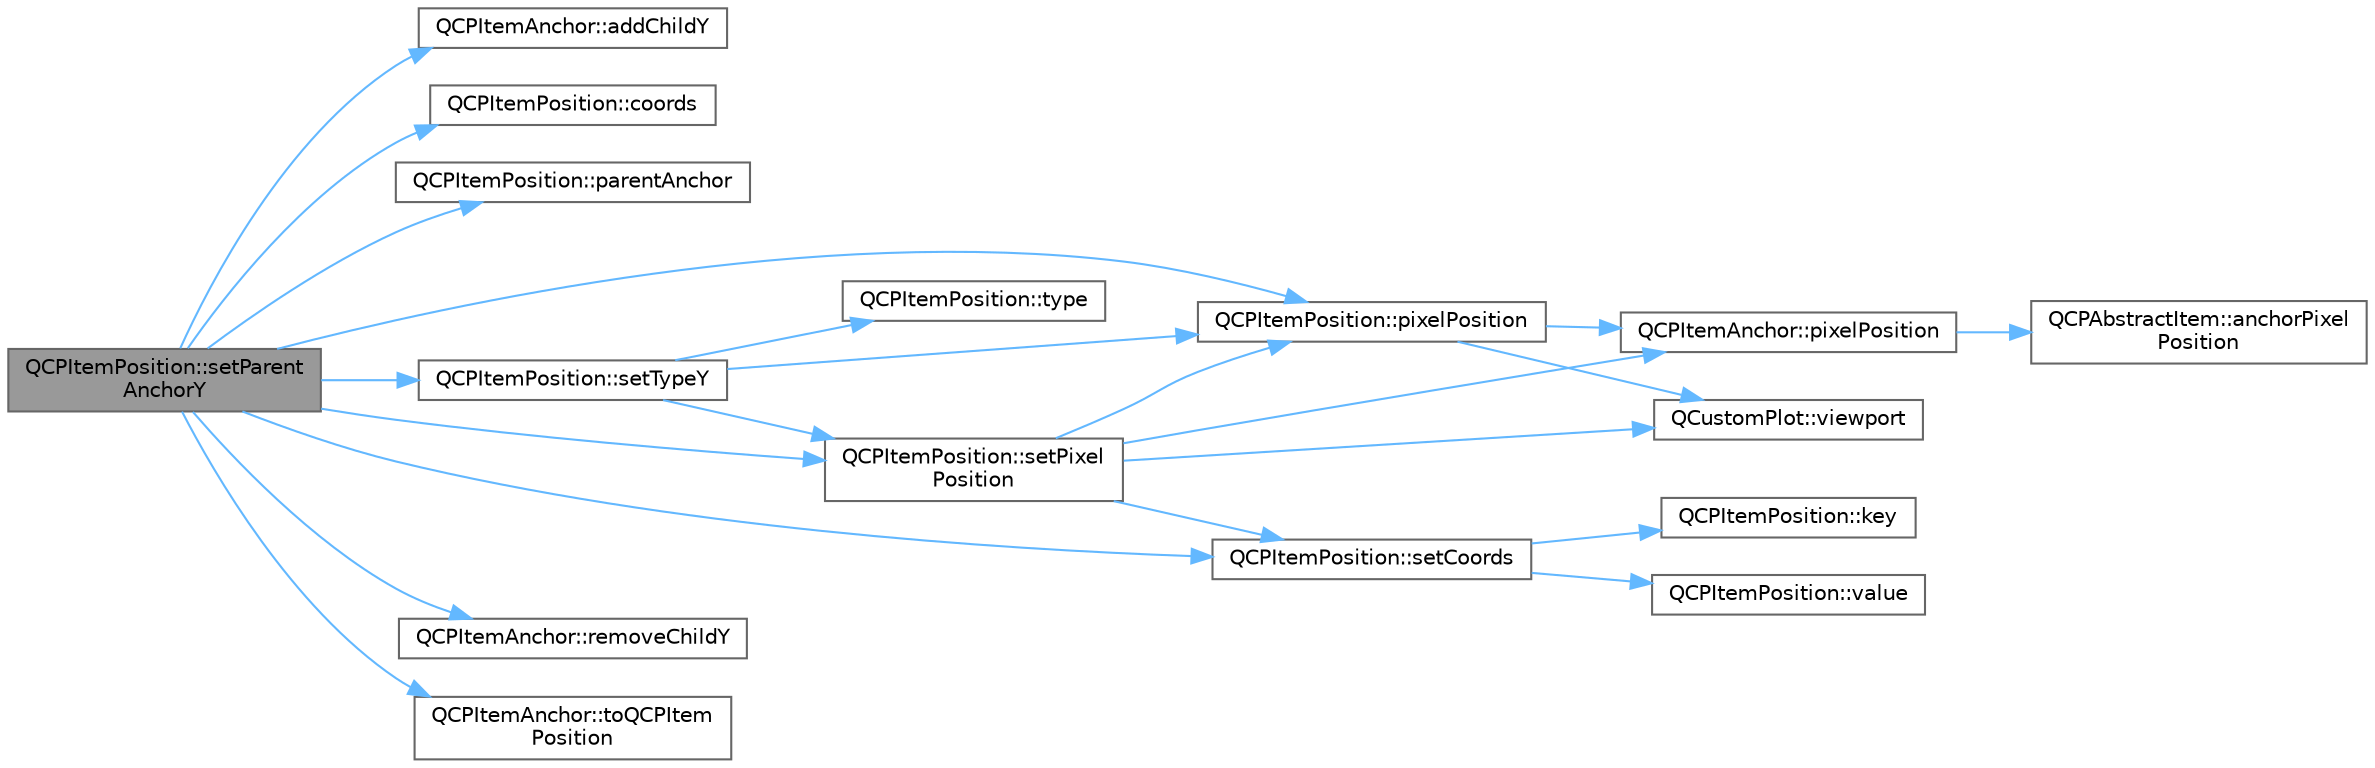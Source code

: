 digraph "QCPItemPosition::setParentAnchorY"
{
 // LATEX_PDF_SIZE
  bgcolor="transparent";
  edge [fontname=Helvetica,fontsize=10,labelfontname=Helvetica,labelfontsize=10];
  node [fontname=Helvetica,fontsize=10,shape=box,height=0.2,width=0.4];
  rankdir="LR";
  Node1 [label="QCPItemPosition::setParent\lAnchorY",height=0.2,width=0.4,color="gray40", fillcolor="grey60", style="filled", fontcolor="black",tooltip=" "];
  Node1 -> Node2 [color="steelblue1",style="solid"];
  Node2 [label="QCPItemAnchor::addChildY",height=0.2,width=0.4,color="grey40", fillcolor="white", style="filled",URL="$class_q_c_p_item_anchor.html#af05dc56f24536f0c7a9a0f57b58cea67",tooltip=" "];
  Node1 -> Node3 [color="steelblue1",style="solid"];
  Node3 [label="QCPItemPosition::coords",height=0.2,width=0.4,color="grey40", fillcolor="white", style="filled",URL="$class_q_c_p_item_position.html#aa4ecf5b04c67049c05d37619e090820b",tooltip=" "];
  Node1 -> Node4 [color="steelblue1",style="solid"];
  Node4 [label="QCPItemPosition::parentAnchor",height=0.2,width=0.4,color="grey40", fillcolor="white", style="filled",URL="$class_q_c_p_item_position.html#a0a87f9dce1af6cc9b510785991bcf1c6",tooltip=" "];
  Node1 -> Node5 [color="steelblue1",style="solid"];
  Node5 [label="QCPItemPosition::pixelPosition",height=0.2,width=0.4,color="grey40", fillcolor="white", style="filled",URL="$class_q_c_p_item_position.html#a8be9a4787635433edecc75164beb748d",tooltip=" "];
  Node5 -> Node6 [color="steelblue1",style="solid"];
  Node6 [label="QCPItemAnchor::pixelPosition",height=0.2,width=0.4,color="grey40", fillcolor="white", style="filled",URL="$class_q_c_p_item_anchor.html#a06dcfb7220d26eee93eef56ae66582cb",tooltip=" "];
  Node6 -> Node7 [color="steelblue1",style="solid"];
  Node7 [label="QCPAbstractItem::anchorPixel\lPosition",height=0.2,width=0.4,color="grey40", fillcolor="white", style="filled",URL="$class_q_c_p_abstract_item.html#ada5bad4e1196c4fc0d0d12328e24b8f2",tooltip=" "];
  Node5 -> Node8 [color="steelblue1",style="solid"];
  Node8 [label="QCustomPlot::viewport",height=0.2,width=0.4,color="grey40", fillcolor="white", style="filled",URL="$class_q_custom_plot.html#a19842409b18f556b256d05e97fffc670",tooltip=" "];
  Node1 -> Node9 [color="steelblue1",style="solid"];
  Node9 [label="QCPItemAnchor::removeChildY",height=0.2,width=0.4,color="grey40", fillcolor="white", style="filled",URL="$class_q_c_p_item_anchor.html#aa2394911d8fff3bd958b9f4f1994b64d",tooltip=" "];
  Node1 -> Node10 [color="steelblue1",style="solid"];
  Node10 [label="QCPItemPosition::setCoords",height=0.2,width=0.4,color="grey40", fillcolor="white", style="filled",URL="$class_q_c_p_item_position.html#aa988ba4e87ab684c9021017dcaba945f",tooltip=" "];
  Node10 -> Node11 [color="steelblue1",style="solid"];
  Node11 [label="QCPItemPosition::key",height=0.2,width=0.4,color="grey40", fillcolor="white", style="filled",URL="$class_q_c_p_item_position.html#a6fc519f1b73722a8d0cff7d4d647407e",tooltip=" "];
  Node10 -> Node12 [color="steelblue1",style="solid"];
  Node12 [label="QCPItemPosition::value",height=0.2,width=0.4,color="grey40", fillcolor="white", style="filled",URL="$class_q_c_p_item_position.html#acfcf86f840a7366a4299bff593d5d636",tooltip=" "];
  Node1 -> Node13 [color="steelblue1",style="solid"];
  Node13 [label="QCPItemPosition::setPixel\lPosition",height=0.2,width=0.4,color="grey40", fillcolor="white", style="filled",URL="$class_q_c_p_item_position.html#a8d4f858f2089973967cf9cb81970ef0a",tooltip=" "];
  Node13 -> Node6 [color="steelblue1",style="solid"];
  Node13 -> Node5 [color="steelblue1",style="solid"];
  Node13 -> Node10 [color="steelblue1",style="solid"];
  Node13 -> Node8 [color="steelblue1",style="solid"];
  Node1 -> Node14 [color="steelblue1",style="solid"];
  Node14 [label="QCPItemPosition::setTypeY",height=0.2,width=0.4,color="grey40", fillcolor="white", style="filled",URL="$class_q_c_p_item_position.html#ac2a454aa5a54c1615c50686601ec4510",tooltip=" "];
  Node14 -> Node5 [color="steelblue1",style="solid"];
  Node14 -> Node13 [color="steelblue1",style="solid"];
  Node14 -> Node15 [color="steelblue1",style="solid"];
  Node15 [label="QCPItemPosition::type",height=0.2,width=0.4,color="grey40", fillcolor="white", style="filled",URL="$class_q_c_p_item_position.html#abfd74d86bd799306ce0295ffe433bdfc",tooltip=" "];
  Node1 -> Node16 [color="steelblue1",style="solid"];
  Node16 [label="QCPItemAnchor::toQCPItem\lPosition",height=0.2,width=0.4,color="grey40", fillcolor="white", style="filled",URL="$class_q_c_p_item_anchor.html#ac54b20120669950255a63587193dbb86",tooltip=" "];
}
